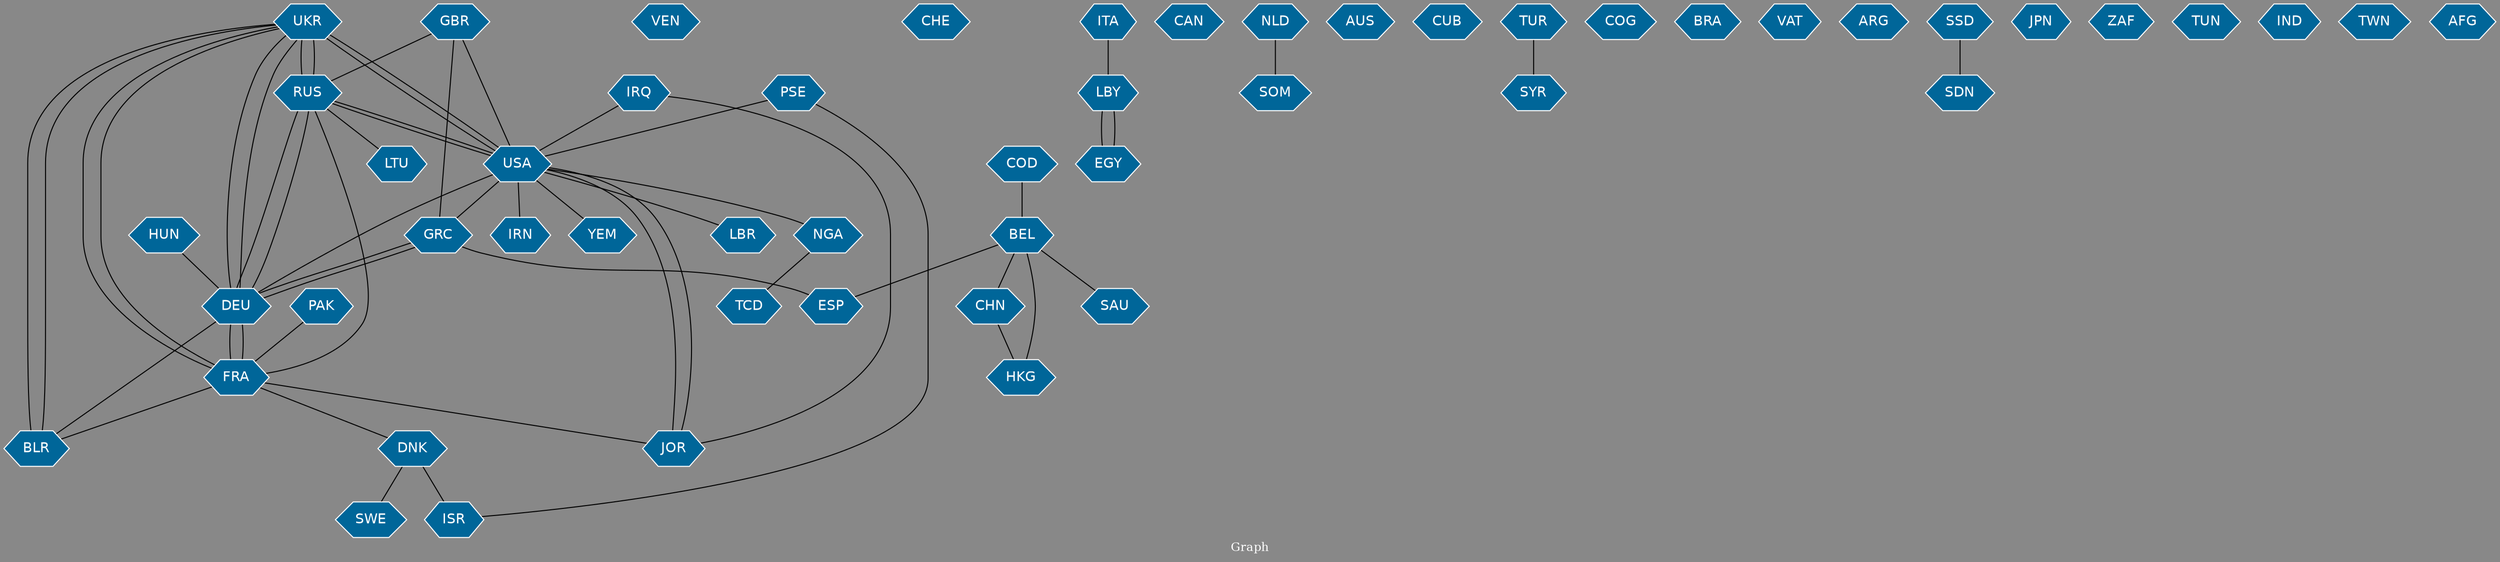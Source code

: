 // Countries together in item graph
graph {
	graph [bgcolor="#888888" fontcolor=white fontsize=12 label="Graph" outputorder=edgesfirst overlap=prism]
	node [color=white fillcolor="#006699" fontcolor=white fontname=Helvetica shape=hexagon style=filled]
	edge [arrowhead=open color=black fontcolor=white fontname=Courier fontsize=12]
		UKR [label=UKR]
		RUS [label=RUS]
		USA [label=USA]
		ISR [label=ISR]
		DNK [label=DNK]
		SAU [label=SAU]
		GRC [label=GRC]
		VEN [label=VEN]
		CHE [label=CHE]
		DEU [label=DEU]
		IRN [label=IRN]
		LBY [label=LBY]
		EGY [label=EGY]
		YEM [label=YEM]
		JOR [label=JOR]
		BLR [label=BLR]
		CAN [label=CAN]
		NLD [label=NLD]
		BEL [label=BEL]
		FRA [label=FRA]
		HUN [label=HUN]
		AUS [label=AUS]
		CUB [label=CUB]
		GBR [label=GBR]
		TUR [label=TUR]
		SYR [label=SYR]
		COG [label=COG]
		COD [label=COD]
		BRA [label=BRA]
		ESP [label=ESP]
		VAT [label=VAT]
		CHN [label=CHN]
		HKG [label=HKG]
		ARG [label=ARG]
		ITA [label=ITA]
		SSD [label=SSD]
		SDN [label=SDN]
		IRQ [label=IRQ]
		SOM [label=SOM]
		PSE [label=PSE]
		TCD [label=TCD]
		JPN [label=JPN]
		PAK [label=PAK]
		NGA [label=NGA]
		SWE [label=SWE]
		ZAF [label=ZAF]
		LBR [label=LBR]
		TUN [label=TUN]
		IND [label=IND]
		TWN [label=TWN]
		AFG [label=AFG]
		LTU [label=LTU]
			DEU -- GRC [weight=2]
			UKR -- FRA [weight=4]
			UKR -- DEU [weight=4]
			TUR -- SYR [weight=2]
			UKR -- RUS [weight=11]
			UKR -- BLR [weight=1]
			RUS -- LTU [weight=1]
			USA -- LBR [weight=1]
			COD -- BEL [weight=1]
			BLR -- DEU [weight=1]
			ITA -- LBY [weight=1]
			RUS -- FRA [weight=2]
			DEU -- FRA [weight=2]
			FRA -- JOR [weight=1]
			IRQ -- USA [weight=1]
			PAK -- FRA [weight=1]
			DEU -- UKR [weight=4]
			BEL -- HKG [weight=1]
			FRA -- UKR [weight=2]
			BEL -- SAU [weight=1]
			DNK -- SWE [weight=1]
			DEU -- RUS [weight=1]
			NLD -- SOM [weight=1]
			BLR -- UKR [weight=3]
			USA -- DEU [weight=1]
			IRQ -- JOR [weight=1]
			RUS -- USA [weight=1]
			USA -- GRC [weight=1]
			UKR -- USA [weight=2]
			RUS -- DEU [weight=5]
			USA -- RUS [weight=2]
			PSE -- ISR [weight=1]
			GBR -- RUS [weight=1]
			DNK -- ISR [weight=2]
			FRA -- DNK [weight=1]
			GRC -- DEU [weight=3]
			USA -- NGA [weight=1]
			BEL -- CHN [weight=1]
			USA -- YEM [weight=1]
			JOR -- USA [weight=1]
			BEL -- ESP [weight=1]
			LBY -- EGY [weight=4]
			RUS -- UKR [weight=12]
			GBR -- GRC [weight=1]
			EGY -- LBY [weight=1]
			HUN -- DEU [weight=1]
			PSE -- USA [weight=1]
			SSD -- SDN [weight=1]
			FRA -- DEU [weight=3]
			USA -- JOR [weight=1]
			NGA -- TCD [weight=1]
			GBR -- USA [weight=1]
			USA -- UKR [weight=4]
			USA -- IRN [weight=1]
			FRA -- BLR [weight=1]
			GRC -- ESP [weight=1]
			CHN -- HKG [weight=1]
}